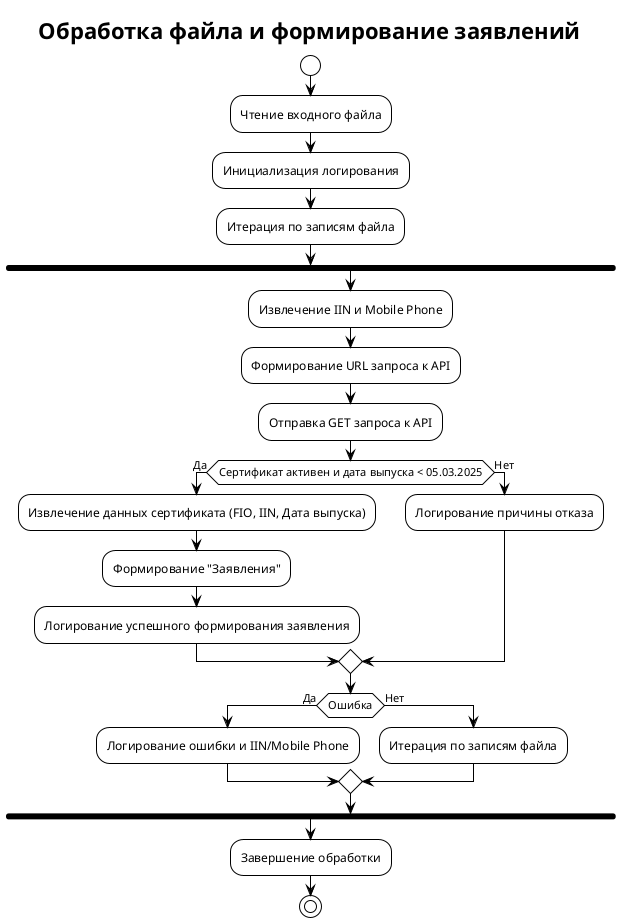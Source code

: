 @startuml
!theme plain

title Обработка файла и формирование заявлений

start

:Чтение входного файла;

:Инициализация логирования;

:Итерация по записям файла;

fork
    :Извлечение IIN и Mobile Phone;
    :Формирование URL запроса к API;
    :Отправка GET запроса к API;

    if (Сертификат активен и дата выпуска < 05.03.2025) then (Да)
        :Извлечение данных сертификата (FIO, IIN, Дата выпуска);
        :Формирование "Заявления";
        :Логирование успешного формирования заявления;
    else (Нет)
        :Логирование причины отказа;
    endif

    if (Ошибка) then (Да)
       :Логирование ошибки и IIN/Mobile Phone;
    else (Нет)
        :Итерация по записям файла;
    endif

end fork

:Завершение обработки;

stop
@enduml